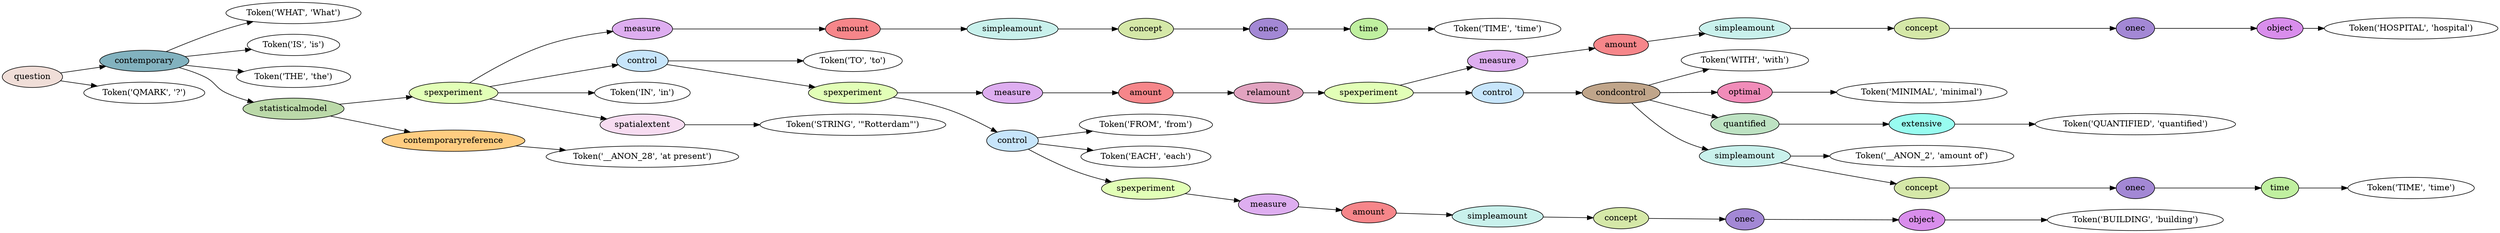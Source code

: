 digraph G {
rankdir=LR;
0 [label="Token('WHAT', 'What')"];
1 [label="Token('IS', 'is')"];
2 [label="Token('THE', 'the')"];
3 [label="Token('TIME', 'time')"];
4 [fillcolor="#c0f0a0", label=time, style=filled];
4 -> 3;
5 [fillcolor="#a388d5", label=onec, style=filled];
5 -> 4;
6 [fillcolor="#d5e8a8", label=concept, style=filled];
6 -> 5;
7 [fillcolor="#c9f1ec", label=simpleamount, style=filled];
7 -> 6;
8 [fillcolor="#f6868a", label=amount, style=filled];
8 -> 7;
9 [fillcolor="#deaef0", label=measure, style=filled];
9 -> 8;
10 [label="Token('TO', 'to')"];
11 [label="Token('HOSPITAL', 'hospital')"];
12 [fillcolor="#d98eec", label=object, style=filled];
12 -> 11;
13 [fillcolor="#a388d5", label=onec, style=filled];
13 -> 12;
14 [fillcolor="#d5e8a8", label=concept, style=filled];
14 -> 13;
15 [fillcolor="#c9f1ec", label=simpleamount, style=filled];
15 -> 14;
16 [fillcolor="#f6868a", label=amount, style=filled];
16 -> 15;
17 [fillcolor="#deaef0", label=measure, style=filled];
17 -> 16;
18 [label="Token('WITH', 'with')"];
19 [label="Token('MINIMAL', 'minimal')"];
20 [fillcolor="#f18cb9", label=optimal, style=filled];
20 -> 19;
21 [label="Token('QUANTIFIED', 'quantified')"];
22 [fillcolor="#98fcf0", label=extensive, style=filled];
22 -> 21;
23 [fillcolor="#bde2c2", label=quantified, style=filled];
23 -> 22;
24 [label="Token('__ANON_2', 'amount of')"];
25 [label="Token('TIME', 'time')"];
26 [fillcolor="#c0f0a0", label=time, style=filled];
26 -> 25;
27 [fillcolor="#a388d5", label=onec, style=filled];
27 -> 26;
28 [fillcolor="#d5e8a8", label=concept, style=filled];
28 -> 27;
29 [fillcolor="#c9f1ec", label=simpleamount, style=filled];
29 -> 24;
29 -> 28;
30 [fillcolor="#c0a58a", label=condcontrol, style=filled];
30 -> 18;
30 -> 20;
30 -> 23;
30 -> 29;
31 [fillcolor="#c7e5fb", label=control, style=filled];
31 -> 30;
32 [fillcolor="#e2ffb7", label=spexperiment, style=filled];
32 -> 17;
32 -> 31;
33 [fillcolor="#e2a3c0", label=relamount, style=filled];
33 -> 32;
34 [fillcolor="#f6868a", label=amount, style=filled];
34 -> 33;
35 [fillcolor="#deaef0", label=measure, style=filled];
35 -> 34;
36 [label="Token('FROM', 'from')"];
37 [label="Token('EACH', 'each')"];
38 [label="Token('BUILDING', 'building')"];
39 [fillcolor="#d98eec", label=object, style=filled];
39 -> 38;
40 [fillcolor="#a388d5", label=onec, style=filled];
40 -> 39;
41 [fillcolor="#d5e8a8", label=concept, style=filled];
41 -> 40;
42 [fillcolor="#c9f1ec", label=simpleamount, style=filled];
42 -> 41;
43 [fillcolor="#f6868a", label=amount, style=filled];
43 -> 42;
44 [fillcolor="#deaef0", label=measure, style=filled];
44 -> 43;
45 [fillcolor="#e2ffb7", label=spexperiment, style=filled];
45 -> 44;
46 [fillcolor="#c7e5fb", label=control, style=filled];
46 -> 36;
46 -> 37;
46 -> 45;
47 [fillcolor="#e2ffb7", label=spexperiment, style=filled];
47 -> 35;
47 -> 46;
48 [fillcolor="#c7e5fb", label=control, style=filled];
48 -> 10;
48 -> 47;
49 [label="Token('IN', 'in')"];
50 [label="Token('STRING', '\"Rotterdam\"')"];
51 [fillcolor="#f7dcf1", label=spatialextent, style=filled];
51 -> 50;
52 [fillcolor="#e2ffb7", label=spexperiment, style=filled];
52 -> 9;
52 -> 48;
52 -> 49;
52 -> 51;
53 [label="Token('__ANON_28', 'at present')"];
54 [fillcolor="#ffcd81", label=contemporaryreference, style=filled];
54 -> 53;
55 [fillcolor="#bbd9a9", label=statisticalmodel, style=filled];
55 -> 52;
55 -> 54;
56 [fillcolor="#82b2bf", label=contemporary, style=filled];
56 -> 0;
56 -> 1;
56 -> 2;
56 -> 55;
57 [label="Token('QMARK', '?')"];
58 [fillcolor="#f0ded8", label=question, style=filled];
58 -> 56;
58 -> 57;
}
